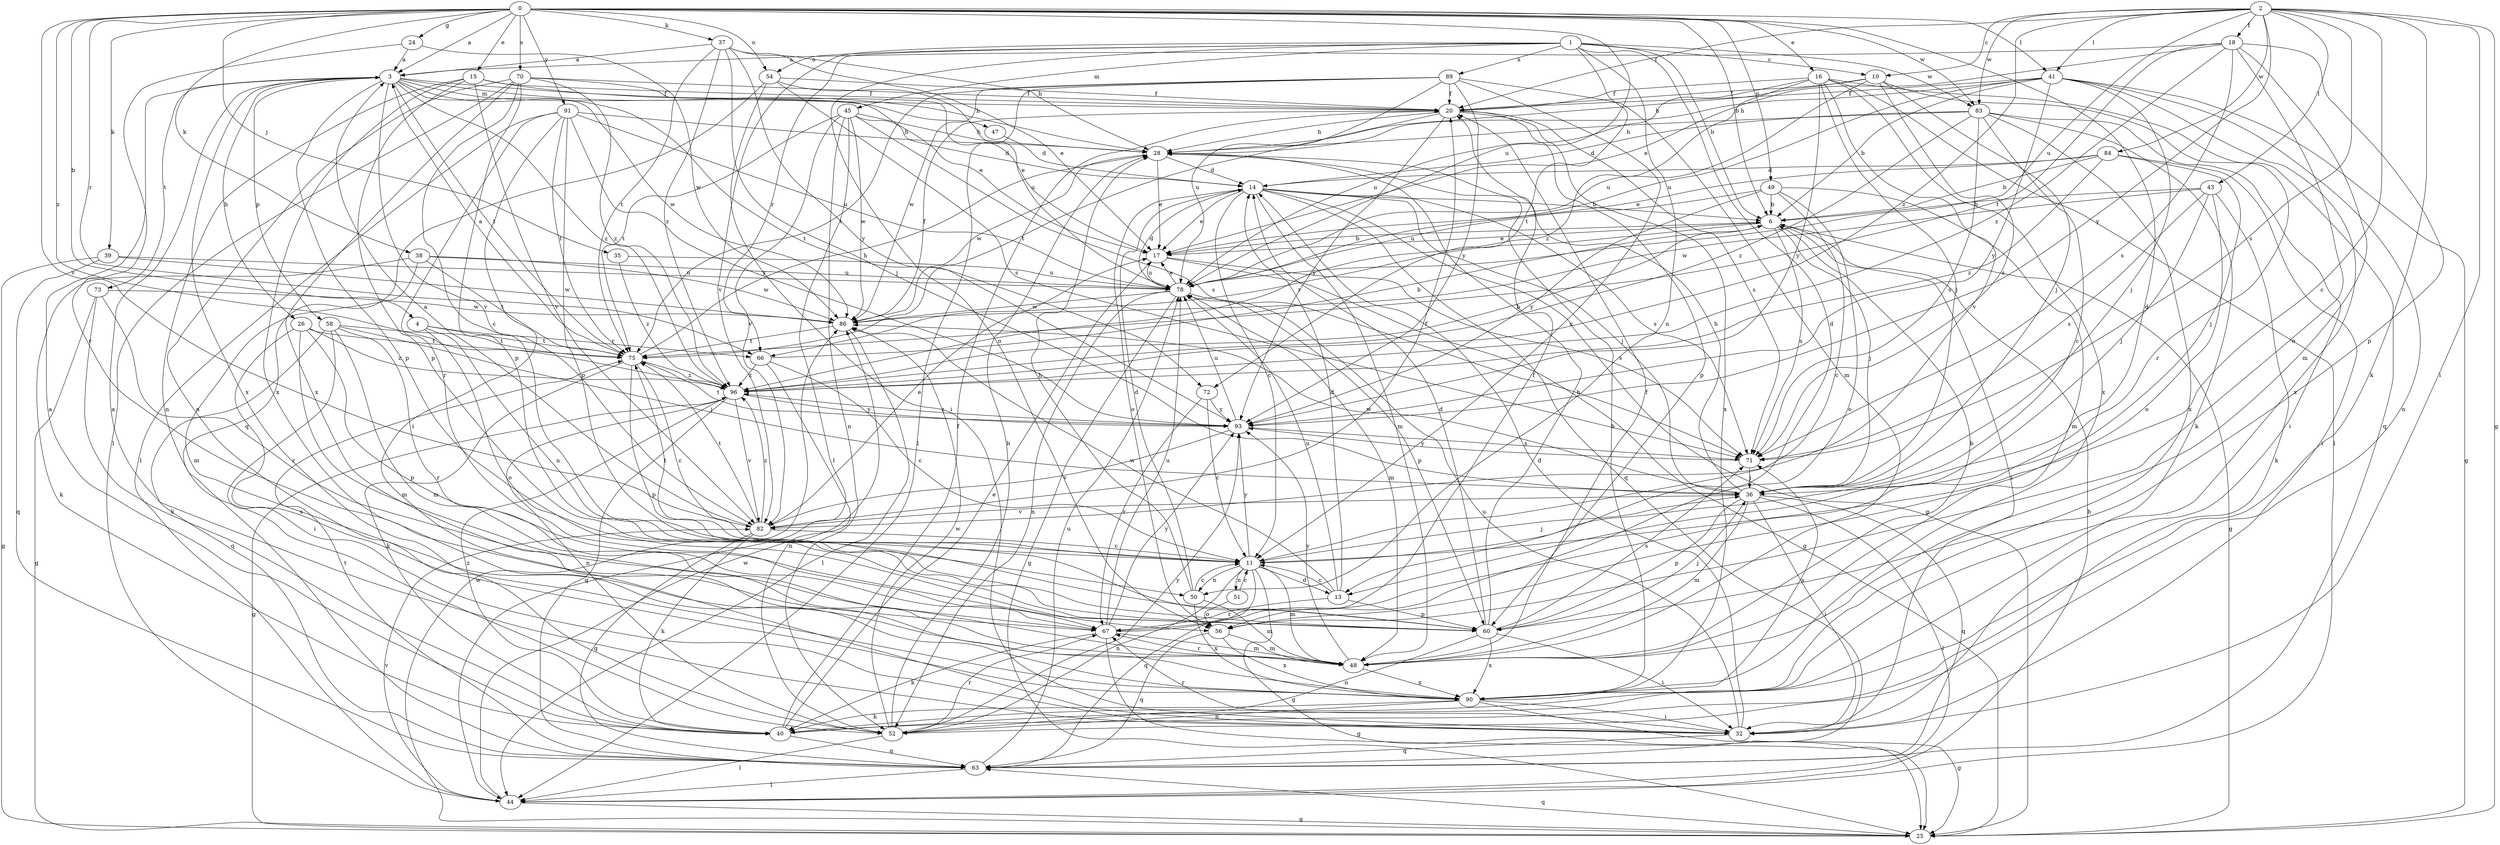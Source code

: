strict digraph  {
0;
1;
2;
3;
4;
6;
10;
11;
13;
14;
15;
16;
17;
18;
20;
24;
25;
26;
28;
32;
35;
36;
37;
38;
39;
40;
41;
43;
44;
45;
47;
48;
49;
50;
51;
52;
54;
56;
58;
60;
63;
66;
67;
70;
71;
72;
73;
75;
78;
82;
83;
84;
86;
89;
90;
91;
93;
96;
0 -> 3  [label=a];
0 -> 4  [label=b];
0 -> 6  [label=b];
0 -> 13  [label=d];
0 -> 15  [label=e];
0 -> 16  [label=e];
0 -> 24  [label=g];
0 -> 35  [label=j];
0 -> 37  [label=k];
0 -> 38  [label=k];
0 -> 39  [label=k];
0 -> 41  [label=l];
0 -> 49  [label=n];
0 -> 54  [label=o];
0 -> 66  [label=r];
0 -> 70  [label=s];
0 -> 78  [label=u];
0 -> 82  [label=v];
0 -> 83  [label=w];
0 -> 91  [label=y];
0 -> 96  [label=z];
1 -> 6  [label=b];
1 -> 10  [label=c];
1 -> 13  [label=d];
1 -> 45  [label=m];
1 -> 50  [label=n];
1 -> 54  [label=o];
1 -> 56  [label=o];
1 -> 66  [label=r];
1 -> 72  [label=t];
1 -> 82  [label=v];
1 -> 83  [label=w];
1 -> 89  [label=x];
2 -> 10  [label=c];
2 -> 11  [label=c];
2 -> 18  [label=f];
2 -> 20  [label=f];
2 -> 25  [label=g];
2 -> 32  [label=i];
2 -> 40  [label=k];
2 -> 41  [label=l];
2 -> 43  [label=l];
2 -> 71  [label=s];
2 -> 78  [label=u];
2 -> 83  [label=w];
2 -> 84  [label=w];
2 -> 93  [label=y];
2 -> 96  [label=z];
3 -> 20  [label=f];
3 -> 26  [label=h];
3 -> 28  [label=h];
3 -> 47  [label=m];
3 -> 58  [label=p];
3 -> 60  [label=p];
3 -> 72  [label=t];
3 -> 73  [label=t];
3 -> 75  [label=t];
3 -> 82  [label=v];
3 -> 86  [label=w];
3 -> 90  [label=x];
3 -> 96  [label=z];
4 -> 50  [label=n];
4 -> 56  [label=o];
4 -> 66  [label=r];
4 -> 75  [label=t];
6 -> 17  [label=e];
6 -> 25  [label=g];
6 -> 32  [label=i];
6 -> 36  [label=j];
6 -> 66  [label=r];
6 -> 71  [label=s];
10 -> 20  [label=f];
10 -> 28  [label=h];
10 -> 36  [label=j];
10 -> 67  [label=r];
10 -> 71  [label=s];
10 -> 78  [label=u];
11 -> 13  [label=d];
11 -> 25  [label=g];
11 -> 36  [label=j];
11 -> 48  [label=m];
11 -> 50  [label=n];
11 -> 51  [label=n];
11 -> 52  [label=n];
11 -> 63  [label=q];
11 -> 75  [label=t];
11 -> 93  [label=y];
13 -> 11  [label=c];
13 -> 14  [label=d];
13 -> 60  [label=p];
13 -> 67  [label=r];
13 -> 78  [label=u];
13 -> 86  [label=w];
14 -> 6  [label=b];
14 -> 11  [label=c];
14 -> 17  [label=e];
14 -> 25  [label=g];
14 -> 36  [label=j];
14 -> 48  [label=m];
14 -> 56  [label=o];
14 -> 63  [label=q];
14 -> 71  [label=s];
15 -> 17  [label=e];
15 -> 20  [label=f];
15 -> 52  [label=n];
15 -> 60  [label=p];
15 -> 82  [label=v];
15 -> 90  [label=x];
16 -> 20  [label=f];
16 -> 36  [label=j];
16 -> 44  [label=l];
16 -> 63  [label=q];
16 -> 78  [label=u];
16 -> 82  [label=v];
16 -> 90  [label=x];
16 -> 93  [label=y];
16 -> 96  [label=z];
17 -> 6  [label=b];
17 -> 25  [label=g];
17 -> 71  [label=s];
17 -> 78  [label=u];
18 -> 3  [label=a];
18 -> 17  [label=e];
18 -> 48  [label=m];
18 -> 56  [label=o];
18 -> 60  [label=p];
18 -> 71  [label=s];
18 -> 75  [label=t];
18 -> 96  [label=z];
20 -> 28  [label=h];
20 -> 60  [label=p];
20 -> 71  [label=s];
20 -> 75  [label=t];
20 -> 90  [label=x];
20 -> 93  [label=y];
24 -> 3  [label=a];
24 -> 67  [label=r];
24 -> 86  [label=w];
25 -> 63  [label=q];
25 -> 86  [label=w];
26 -> 48  [label=m];
26 -> 60  [label=p];
26 -> 75  [label=t];
26 -> 90  [label=x];
26 -> 96  [label=z];
28 -> 14  [label=d];
28 -> 17  [label=e];
28 -> 86  [label=w];
32 -> 3  [label=a];
32 -> 14  [label=d];
32 -> 63  [label=q];
32 -> 67  [label=r];
32 -> 78  [label=u];
35 -> 78  [label=u];
35 -> 96  [label=z];
36 -> 28  [label=h];
36 -> 32  [label=i];
36 -> 44  [label=l];
36 -> 48  [label=m];
36 -> 60  [label=p];
36 -> 63  [label=q];
36 -> 82  [label=v];
36 -> 86  [label=w];
37 -> 3  [label=a];
37 -> 17  [label=e];
37 -> 28  [label=h];
37 -> 36  [label=j];
37 -> 75  [label=t];
37 -> 93  [label=y];
37 -> 96  [label=z];
38 -> 40  [label=k];
38 -> 48  [label=m];
38 -> 75  [label=t];
38 -> 78  [label=u];
38 -> 86  [label=w];
39 -> 25  [label=g];
39 -> 63  [label=q];
39 -> 78  [label=u];
39 -> 86  [label=w];
40 -> 3  [label=a];
40 -> 17  [label=e];
40 -> 20  [label=f];
40 -> 63  [label=q];
40 -> 96  [label=z];
41 -> 6  [label=b];
41 -> 20  [label=f];
41 -> 25  [label=g];
41 -> 28  [label=h];
41 -> 36  [label=j];
41 -> 52  [label=n];
41 -> 78  [label=u];
41 -> 90  [label=x];
41 -> 93  [label=y];
43 -> 6  [label=b];
43 -> 36  [label=j];
43 -> 40  [label=k];
43 -> 56  [label=o];
43 -> 71  [label=s];
43 -> 86  [label=w];
44 -> 6  [label=b];
44 -> 25  [label=g];
44 -> 82  [label=v];
44 -> 86  [label=w];
45 -> 14  [label=d];
45 -> 28  [label=h];
45 -> 44  [label=l];
45 -> 52  [label=n];
45 -> 71  [label=s];
45 -> 75  [label=t];
45 -> 82  [label=v];
45 -> 86  [label=w];
47 -> 14  [label=d];
48 -> 6  [label=b];
48 -> 20  [label=f];
48 -> 67  [label=r];
48 -> 90  [label=x];
48 -> 93  [label=y];
49 -> 6  [label=b];
49 -> 11  [label=c];
49 -> 48  [label=m];
49 -> 56  [label=o];
49 -> 78  [label=u];
49 -> 93  [label=y];
50 -> 11  [label=c];
50 -> 14  [label=d];
50 -> 28  [label=h];
50 -> 48  [label=m];
50 -> 90  [label=x];
51 -> 11  [label=c];
51 -> 56  [label=o];
52 -> 28  [label=h];
52 -> 44  [label=l];
52 -> 67  [label=r];
52 -> 86  [label=w];
52 -> 93  [label=y];
54 -> 20  [label=f];
54 -> 32  [label=i];
54 -> 63  [label=q];
54 -> 71  [label=s];
54 -> 78  [label=u];
56 -> 48  [label=m];
56 -> 63  [label=q];
56 -> 90  [label=x];
58 -> 32  [label=i];
58 -> 36  [label=j];
58 -> 48  [label=m];
58 -> 63  [label=q];
58 -> 67  [label=r];
58 -> 75  [label=t];
60 -> 14  [label=d];
60 -> 28  [label=h];
60 -> 32  [label=i];
60 -> 36  [label=j];
60 -> 52  [label=n];
60 -> 71  [label=s];
60 -> 90  [label=x];
63 -> 44  [label=l];
63 -> 75  [label=t];
63 -> 78  [label=u];
66 -> 6  [label=b];
66 -> 11  [label=c];
66 -> 52  [label=n];
66 -> 96  [label=z];
67 -> 20  [label=f];
67 -> 25  [label=g];
67 -> 40  [label=k];
67 -> 48  [label=m];
67 -> 78  [label=u];
67 -> 93  [label=y];
70 -> 11  [label=c];
70 -> 17  [label=e];
70 -> 20  [label=f];
70 -> 44  [label=l];
70 -> 52  [label=n];
70 -> 60  [label=p];
70 -> 90  [label=x];
70 -> 96  [label=z];
71 -> 36  [label=j];
71 -> 93  [label=y];
72 -> 11  [label=c];
72 -> 67  [label=r];
72 -> 93  [label=y];
73 -> 25  [label=g];
73 -> 40  [label=k];
73 -> 67  [label=r];
73 -> 86  [label=w];
75 -> 3  [label=a];
75 -> 11  [label=c];
75 -> 28  [label=h];
75 -> 40  [label=k];
75 -> 60  [label=p];
75 -> 96  [label=z];
78 -> 14  [label=d];
78 -> 17  [label=e];
78 -> 25  [label=g];
78 -> 48  [label=m];
78 -> 52  [label=n];
78 -> 60  [label=p];
78 -> 86  [label=w];
82 -> 3  [label=a];
82 -> 11  [label=c];
82 -> 17  [label=e];
82 -> 20  [label=f];
82 -> 40  [label=k];
82 -> 63  [label=q];
82 -> 75  [label=t];
82 -> 96  [label=z];
83 -> 11  [label=c];
83 -> 14  [label=d];
83 -> 28  [label=h];
83 -> 32  [label=i];
83 -> 40  [label=k];
83 -> 71  [label=s];
83 -> 90  [label=x];
83 -> 96  [label=z];
84 -> 6  [label=b];
84 -> 14  [label=d];
84 -> 17  [label=e];
84 -> 32  [label=i];
84 -> 36  [label=j];
84 -> 96  [label=z];
86 -> 20  [label=f];
86 -> 44  [label=l];
86 -> 75  [label=t];
89 -> 11  [label=c];
89 -> 20  [label=f];
89 -> 44  [label=l];
89 -> 48  [label=m];
89 -> 75  [label=t];
89 -> 78  [label=u];
89 -> 86  [label=w];
89 -> 93  [label=y];
90 -> 25  [label=g];
90 -> 28  [label=h];
90 -> 32  [label=i];
90 -> 40  [label=k];
90 -> 52  [label=n];
90 -> 71  [label=s];
91 -> 28  [label=h];
91 -> 32  [label=i];
91 -> 44  [label=l];
91 -> 60  [label=p];
91 -> 67  [label=r];
91 -> 75  [label=t];
91 -> 78  [label=u];
91 -> 93  [label=y];
93 -> 71  [label=s];
93 -> 75  [label=t];
93 -> 78  [label=u];
93 -> 82  [label=v];
93 -> 96  [label=z];
96 -> 6  [label=b];
96 -> 25  [label=g];
96 -> 52  [label=n];
96 -> 63  [label=q];
96 -> 82  [label=v];
96 -> 93  [label=y];
}
